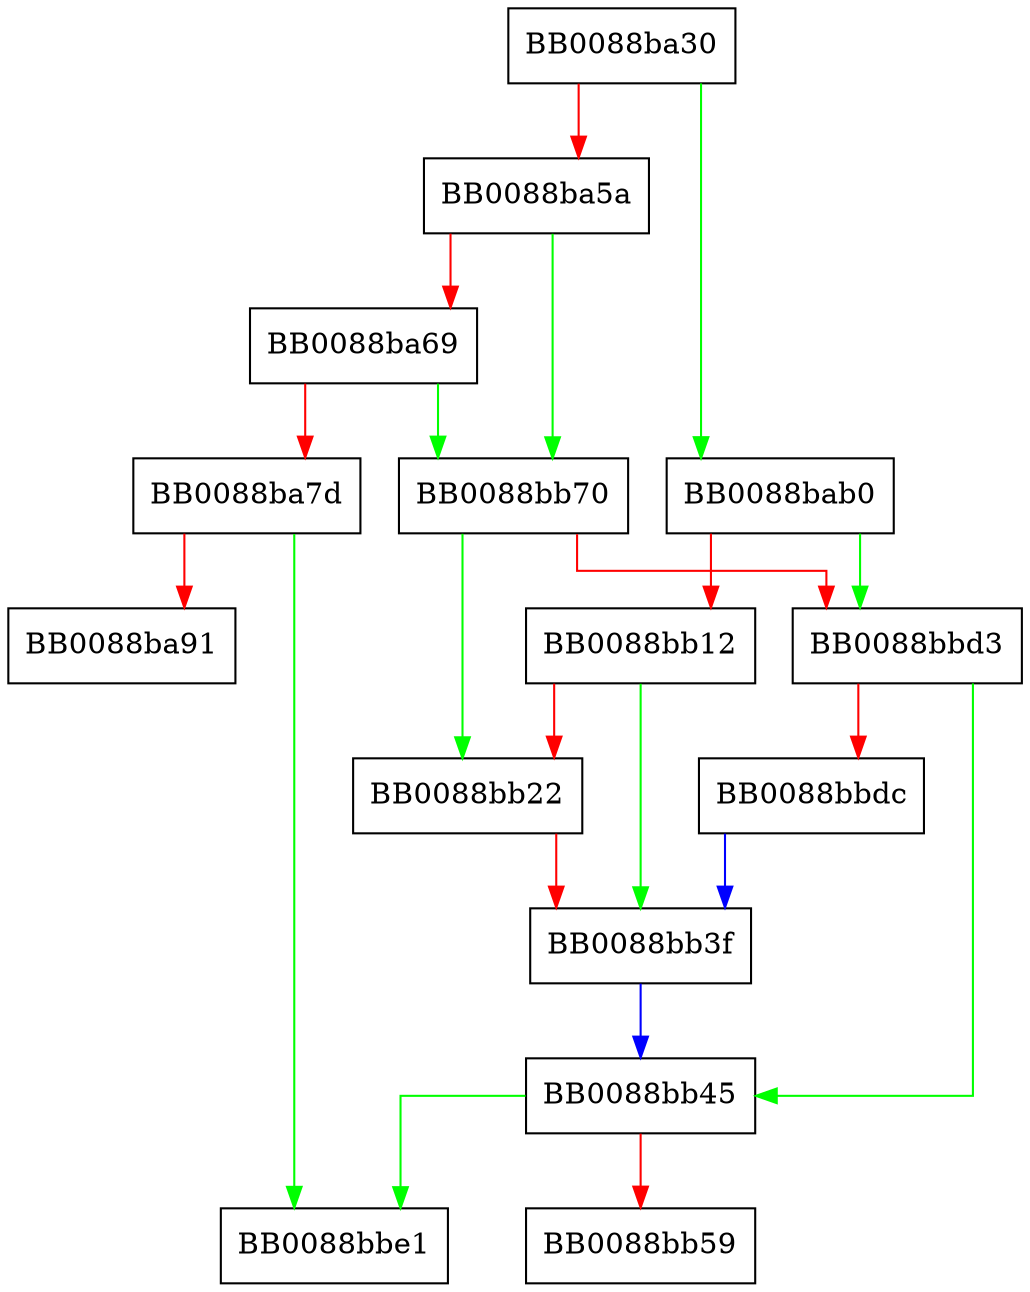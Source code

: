 digraph strerror_r {
  node [shape="box"];
  graph [splines=ortho];
  BB0088ba30 -> BB0088bab0 [color="green"];
  BB0088ba30 -> BB0088ba5a [color="red"];
  BB0088ba5a -> BB0088bb70 [color="green"];
  BB0088ba5a -> BB0088ba69 [color="red"];
  BB0088ba69 -> BB0088bb70 [color="green"];
  BB0088ba69 -> BB0088ba7d [color="red"];
  BB0088ba7d -> BB0088bbe1 [color="green"];
  BB0088ba7d -> BB0088ba91 [color="red"];
  BB0088bab0 -> BB0088bbd3 [color="green"];
  BB0088bab0 -> BB0088bb12 [color="red"];
  BB0088bb12 -> BB0088bb3f [color="green"];
  BB0088bb12 -> BB0088bb22 [color="red"];
  BB0088bb22 -> BB0088bb3f [color="red"];
  BB0088bb3f -> BB0088bb45 [color="blue"];
  BB0088bb45 -> BB0088bbe1 [color="green"];
  BB0088bb45 -> BB0088bb59 [color="red"];
  BB0088bb70 -> BB0088bb22 [color="green"];
  BB0088bb70 -> BB0088bbd3 [color="red"];
  BB0088bbd3 -> BB0088bb45 [color="green"];
  BB0088bbd3 -> BB0088bbdc [color="red"];
  BB0088bbdc -> BB0088bb3f [color="blue"];
}